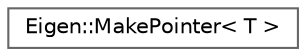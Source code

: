 digraph "类继承关系图"
{
 // LATEX_PDF_SIZE
  bgcolor="transparent";
  edge [fontname=Helvetica,fontsize=10,labelfontname=Helvetica,labelfontsize=10];
  node [fontname=Helvetica,fontsize=10,shape=box,height=0.2,width=0.4];
  rankdir="LR";
  Node0 [id="Node000000",label="Eigen::MakePointer\< T \>",height=0.2,width=0.4,color="grey40", fillcolor="white", style="filled",URL="$struct_eigen_1_1_make_pointer.html",tooltip=" "];
}
